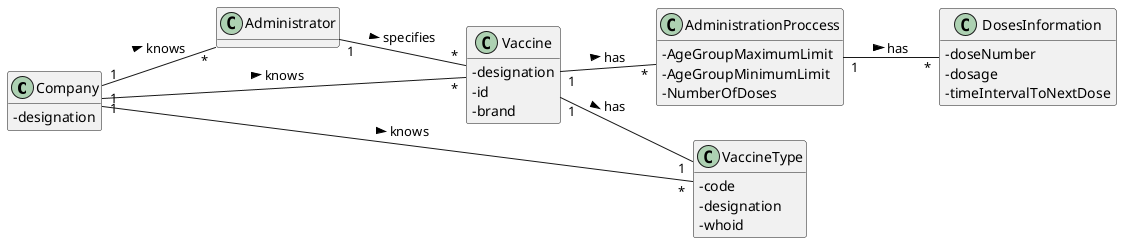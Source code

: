 @startuml
hide methods
left to right direction
skinparam classAttributeIconSize 0

class Company {
  -designation
}

class Vaccine {
  -designation
  -id
  -brand 
}

class VaccineType {
  -code
  -designation
  -whoid
}

class AdministrationProccess {
  -AgeGroupMaximumLimit
  -AgeGroupMinimumLimit
  -NumberOfDoses
}

class DosesInformation {
  -doseNumber
  -dosage
  -timeIntervalToNextDose
}

class Administrator {}

Company "1" -- "*" Vaccine : knows >
Company "1" -- "*" VaccineType : knows >
Company "1" -- "*" Administrator : knows >
Administrator "1" -- "*" Vaccine : specifies >
Vaccine "1" -- "*" AdministrationProccess : has >
Vaccine "1" -- "1" VaccineType : has >
AdministrationProccess "1" -- "*" DosesInformation : has >

@enduml